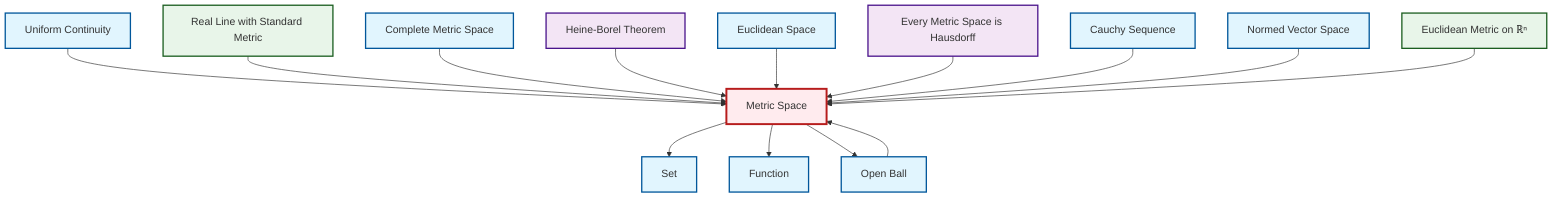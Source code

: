 graph TD
    classDef definition fill:#e1f5fe,stroke:#01579b,stroke-width:2px
    classDef theorem fill:#f3e5f5,stroke:#4a148c,stroke-width:2px
    classDef axiom fill:#fff3e0,stroke:#e65100,stroke-width:2px
    classDef example fill:#e8f5e9,stroke:#1b5e20,stroke-width:2px
    classDef current fill:#ffebee,stroke:#b71c1c,stroke-width:3px
    thm-heine-borel["Heine-Borel Theorem"]:::theorem
    def-normed-vector-space["Normed Vector Space"]:::definition
    def-complete-metric-space["Complete Metric Space"]:::definition
    ex-real-line-metric["Real Line with Standard Metric"]:::example
    def-open-ball["Open Ball"]:::definition
    def-uniform-continuity["Uniform Continuity"]:::definition
    def-cauchy-sequence["Cauchy Sequence"]:::definition
    ex-euclidean-metric["Euclidean Metric on ℝⁿ"]:::example
    thm-metric-hausdorff["Every Metric Space is Hausdorff"]:::theorem
    def-euclidean-space["Euclidean Space"]:::definition
    def-set["Set"]:::definition
    def-function["Function"]:::definition
    def-metric-space["Metric Space"]:::definition
    def-uniform-continuity --> def-metric-space
    ex-real-line-metric --> def-metric-space
    def-metric-space --> def-set
    def-complete-metric-space --> def-metric-space
    def-open-ball --> def-metric-space
    thm-heine-borel --> def-metric-space
    def-euclidean-space --> def-metric-space
    thm-metric-hausdorff --> def-metric-space
    def-cauchy-sequence --> def-metric-space
    def-metric-space --> def-function
    def-normed-vector-space --> def-metric-space
    ex-euclidean-metric --> def-metric-space
    def-metric-space --> def-open-ball
    class def-metric-space current